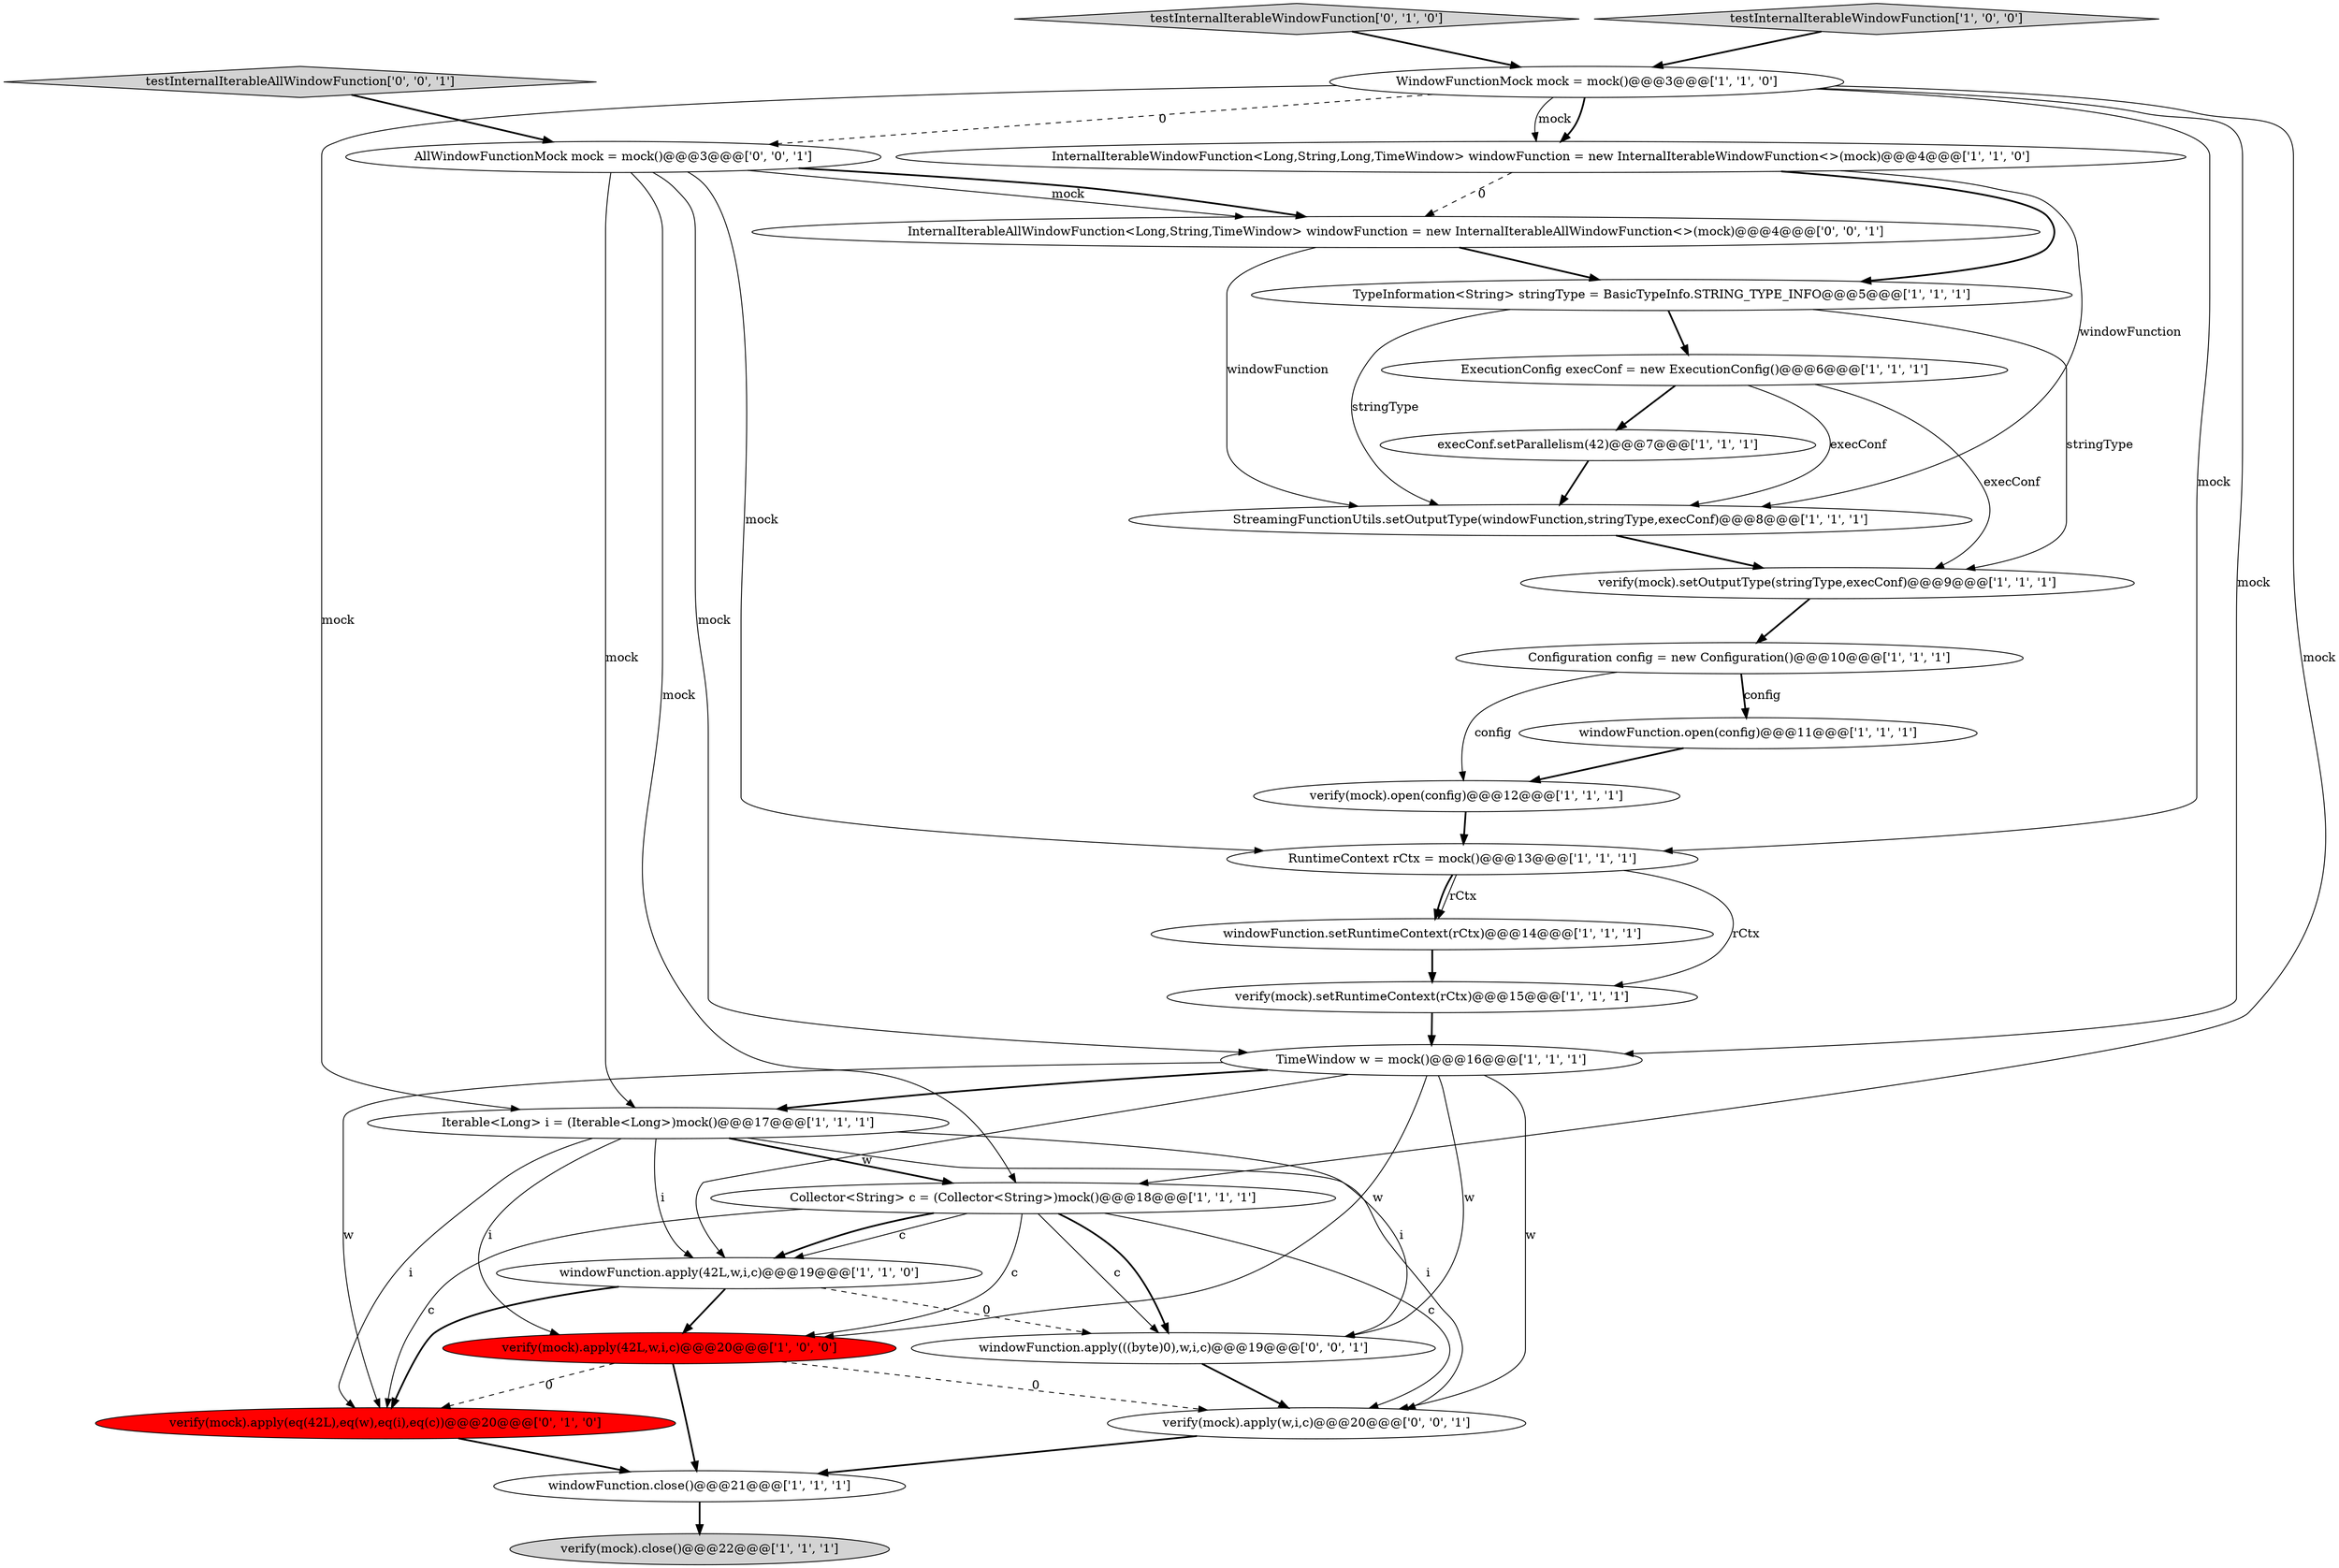 digraph {
9 [style = filled, label = "execConf.setParallelism(42)@@@7@@@['1', '1', '1']", fillcolor = white, shape = ellipse image = "AAA0AAABBB1BBB"];
1 [style = filled, label = "verify(mock).close()@@@22@@@['1', '1', '1']", fillcolor = lightgray, shape = ellipse image = "AAA0AAABBB1BBB"];
8 [style = filled, label = "WindowFunctionMock mock = mock()@@@3@@@['1', '1', '0']", fillcolor = white, shape = ellipse image = "AAA0AAABBB1BBB"];
20 [style = filled, label = "windowFunction.close()@@@21@@@['1', '1', '1']", fillcolor = white, shape = ellipse image = "AAA0AAABBB1BBB"];
22 [style = filled, label = "testInternalIterableWindowFunction['0', '1', '0']", fillcolor = lightgray, shape = diamond image = "AAA0AAABBB2BBB"];
23 [style = filled, label = "testInternalIterableAllWindowFunction['0', '0', '1']", fillcolor = lightgray, shape = diamond image = "AAA0AAABBB3BBB"];
0 [style = filled, label = "Iterable<Long> i = (Iterable<Long>)mock()@@@17@@@['1', '1', '1']", fillcolor = white, shape = ellipse image = "AAA0AAABBB1BBB"];
19 [style = filled, label = "InternalIterableWindowFunction<Long,String,Long,TimeWindow> windowFunction = new InternalIterableWindowFunction<>(mock)@@@4@@@['1', '1', '0']", fillcolor = white, shape = ellipse image = "AAA0AAABBB1BBB"];
25 [style = filled, label = "verify(mock).apply(w,i,c)@@@20@@@['0', '0', '1']", fillcolor = white, shape = ellipse image = "AAA0AAABBB3BBB"];
4 [style = filled, label = "windowFunction.setRuntimeContext(rCtx)@@@14@@@['1', '1', '1']", fillcolor = white, shape = ellipse image = "AAA0AAABBB1BBB"];
26 [style = filled, label = "InternalIterableAllWindowFunction<Long,String,TimeWindow> windowFunction = new InternalIterableAllWindowFunction<>(mock)@@@4@@@['0', '0', '1']", fillcolor = white, shape = ellipse image = "AAA0AAABBB3BBB"];
12 [style = filled, label = "Collector<String> c = (Collector<String>)mock()@@@18@@@['1', '1', '1']", fillcolor = white, shape = ellipse image = "AAA0AAABBB1BBB"];
14 [style = filled, label = "RuntimeContext rCtx = mock()@@@13@@@['1', '1', '1']", fillcolor = white, shape = ellipse image = "AAA0AAABBB1BBB"];
21 [style = filled, label = "verify(mock).apply(eq(42L),eq(w),eq(i),eq(c))@@@20@@@['0', '1', '0']", fillcolor = red, shape = ellipse image = "AAA1AAABBB2BBB"];
11 [style = filled, label = "verify(mock).setRuntimeContext(rCtx)@@@15@@@['1', '1', '1']", fillcolor = white, shape = ellipse image = "AAA0AAABBB1BBB"];
10 [style = filled, label = "verify(mock).setOutputType(stringType,execConf)@@@9@@@['1', '1', '1']", fillcolor = white, shape = ellipse image = "AAA0AAABBB1BBB"];
2 [style = filled, label = "Configuration config = new Configuration()@@@10@@@['1', '1', '1']", fillcolor = white, shape = ellipse image = "AAA0AAABBB1BBB"];
13 [style = filled, label = "windowFunction.open(config)@@@11@@@['1', '1', '1']", fillcolor = white, shape = ellipse image = "AAA0AAABBB1BBB"];
18 [style = filled, label = "verify(mock).apply(42L,w,i,c)@@@20@@@['1', '0', '0']", fillcolor = red, shape = ellipse image = "AAA1AAABBB1BBB"];
16 [style = filled, label = "StreamingFunctionUtils.setOutputType(windowFunction,stringType,execConf)@@@8@@@['1', '1', '1']", fillcolor = white, shape = ellipse image = "AAA0AAABBB1BBB"];
5 [style = filled, label = "TypeInformation<String> stringType = BasicTypeInfo.STRING_TYPE_INFO@@@5@@@['1', '1', '1']", fillcolor = white, shape = ellipse image = "AAA0AAABBB1BBB"];
3 [style = filled, label = "testInternalIterableWindowFunction['1', '0', '0']", fillcolor = lightgray, shape = diamond image = "AAA0AAABBB1BBB"];
7 [style = filled, label = "verify(mock).open(config)@@@12@@@['1', '1', '1']", fillcolor = white, shape = ellipse image = "AAA0AAABBB1BBB"];
6 [style = filled, label = "windowFunction.apply(42L,w,i,c)@@@19@@@['1', '1', '0']", fillcolor = white, shape = ellipse image = "AAA0AAABBB1BBB"];
17 [style = filled, label = "TimeWindow w = mock()@@@16@@@['1', '1', '1']", fillcolor = white, shape = ellipse image = "AAA0AAABBB1BBB"];
27 [style = filled, label = "AllWindowFunctionMock mock = mock()@@@3@@@['0', '0', '1']", fillcolor = white, shape = ellipse image = "AAA0AAABBB3BBB"];
24 [style = filled, label = "windowFunction.apply(((byte)0),w,i,c)@@@19@@@['0', '0', '1']", fillcolor = white, shape = ellipse image = "AAA0AAABBB3BBB"];
15 [style = filled, label = "ExecutionConfig execConf = new ExecutionConfig()@@@6@@@['1', '1', '1']", fillcolor = white, shape = ellipse image = "AAA0AAABBB1BBB"];
5->16 [style = solid, label="stringType"];
12->6 [style = solid, label="c"];
17->24 [style = solid, label="w"];
8->14 [style = solid, label="mock"];
0->18 [style = solid, label="i"];
17->21 [style = solid, label="w"];
23->27 [style = bold, label=""];
12->24 [style = solid, label="c"];
16->10 [style = bold, label=""];
26->5 [style = bold, label=""];
8->19 [style = bold, label=""];
6->18 [style = bold, label=""];
6->21 [style = bold, label=""];
0->12 [style = bold, label=""];
5->10 [style = solid, label="stringType"];
5->15 [style = bold, label=""];
27->12 [style = solid, label="mock"];
8->0 [style = solid, label="mock"];
2->7 [style = solid, label="config"];
12->18 [style = solid, label="c"];
20->1 [style = bold, label=""];
12->24 [style = bold, label=""];
27->26 [style = solid, label="mock"];
12->6 [style = bold, label=""];
12->25 [style = solid, label="c"];
9->16 [style = bold, label=""];
2->13 [style = bold, label=""];
7->14 [style = bold, label=""];
8->19 [style = solid, label="mock"];
22->8 [style = bold, label=""];
14->4 [style = solid, label="rCtx"];
17->25 [style = solid, label="w"];
19->5 [style = bold, label=""];
18->25 [style = dashed, label="0"];
18->20 [style = bold, label=""];
25->20 [style = bold, label=""];
8->17 [style = solid, label="mock"];
14->11 [style = solid, label="rCtx"];
17->0 [style = bold, label=""];
21->20 [style = bold, label=""];
27->17 [style = solid, label="mock"];
27->26 [style = bold, label=""];
19->26 [style = dashed, label="0"];
15->9 [style = bold, label=""];
15->16 [style = solid, label="execConf"];
17->6 [style = solid, label="w"];
13->7 [style = bold, label=""];
3->8 [style = bold, label=""];
24->25 [style = bold, label=""];
18->21 [style = dashed, label="0"];
6->24 [style = dashed, label="0"];
0->24 [style = solid, label="i"];
12->21 [style = solid, label="c"];
11->17 [style = bold, label=""];
15->10 [style = solid, label="execConf"];
27->14 [style = solid, label="mock"];
10->2 [style = bold, label=""];
8->27 [style = dashed, label="0"];
17->18 [style = solid, label="w"];
4->11 [style = bold, label=""];
0->21 [style = solid, label="i"];
8->12 [style = solid, label="mock"];
19->16 [style = solid, label="windowFunction"];
2->13 [style = solid, label="config"];
0->6 [style = solid, label="i"];
27->0 [style = solid, label="mock"];
26->16 [style = solid, label="windowFunction"];
14->4 [style = bold, label=""];
0->25 [style = solid, label="i"];
}
